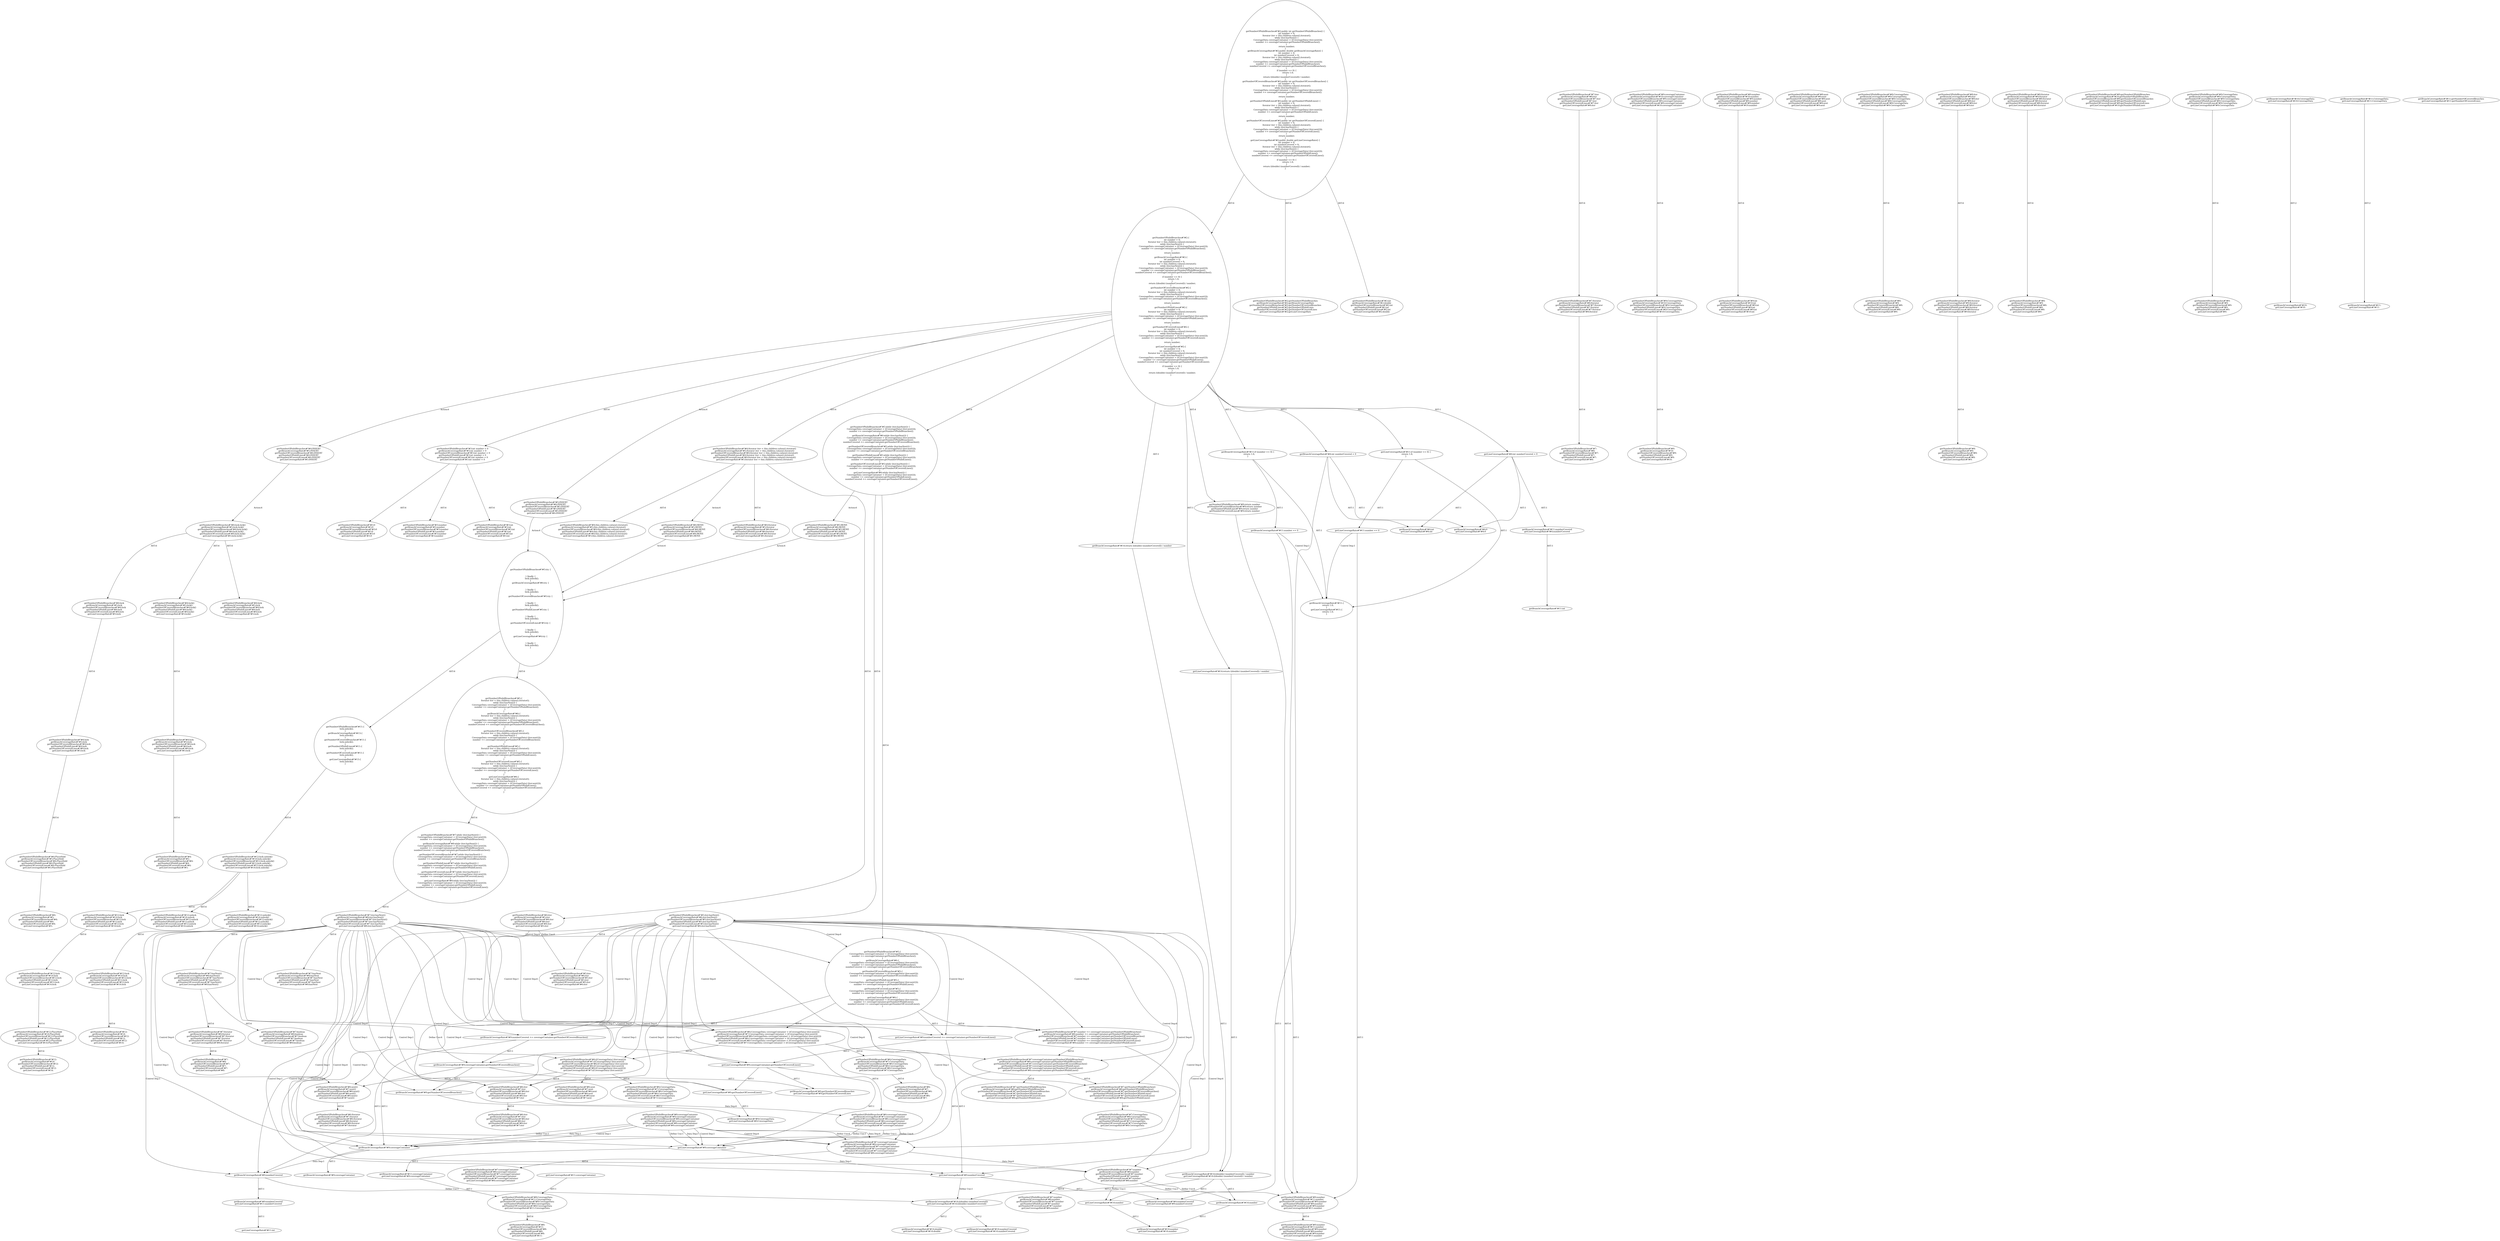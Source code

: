 digraph "Pattern" {
0 [label="getNumberOfValidBranches#?#4:INSERT
getBranchCoverageRate#?#5:INSERT
getNumberOfCoveredBranches#?#4:INSERT
getNumberOfValidLines#?#4:INSERT
getNumberOfCoveredLines#?#4:INSERT
getLineCoverageRate#?#5:INSERT" shape=ellipse]
1 [label="getNumberOfValidBranches#?#2:\{
    int number = 0;
    Iterator iter = this.children.values().iterator();
    while (iter.hasNext()) \{
        CoverageData coverageContainer = ((CoverageData) (iter.next()));
        number += coverageContainer.getNumberOfValidBranches();
    \} 
    return number;
\}
getBranchCoverageRate#?#2:\{
    int number = 0;
    int numberCovered = 0;
    Iterator iter = this.children.values().iterator();
    while (iter.hasNext()) \{
        CoverageData coverageContainer = ((CoverageData) (iter.next()));
        number += coverageContainer.getNumberOfValidBranches();
        numberCovered += coverageContainer.getNumberOfCoveredBranches();
    \} 
    if (number == 0) \{
        return 1.0;
    \}
    return ((double) (numberCovered)) / number;
\}
getNumberOfCoveredBranches#?#2:\{
    int number = 0;
    Iterator iter = this.children.values().iterator();
    while (iter.hasNext()) \{
        CoverageData coverageContainer = ((CoverageData) (iter.next()));
        number += coverageContainer.getNumberOfCoveredBranches();
    \} 
    return number;
\}
getNumberOfValidLines#?#2:\{
    int number = 0;
    Iterator iter = this.children.values().iterator();
    while (iter.hasNext()) \{
        CoverageData coverageContainer = ((CoverageData) (iter.next()));
        number += coverageContainer.getNumberOfValidLines();
    \} 
    return number;
\}
getNumberOfCoveredLines#?#2:\{
    int number = 0;
    Iterator iter = this.children.values().iterator();
    while (iter.hasNext()) \{
        CoverageData coverageContainer = ((CoverageData) (iter.next()));
        number += coverageContainer.getNumberOfCoveredLines();
    \} 
    return number;
\}
getLineCoverageRate#?#2:\{
    int number = 0;
    int numberCovered = 0;
    Iterator iter = this.children.values().iterator();
    while (iter.hasNext()) \{
        CoverageData coverageContainer = ((CoverageData) (iter.next()));
        number += coverageContainer.getNumberOfValidLines();
        numberCovered += coverageContainer.getNumberOfCoveredLines();
    \} 
    if (number == 0) \{
        return 1.0;
    \}
    return ((double) (numberCovered)) / number;
\}" shape=ellipse]
2 [label="getNumberOfValidBranches#?#2:public int getNumberOfValidBranches() \{
    int number = 0;
    Iterator iter = this.children.values().iterator();
    while (iter.hasNext()) \{
        CoverageData coverageContainer = ((CoverageData) (iter.next()));
        number += coverageContainer.getNumberOfValidBranches();
    \} 
    return number;
\}
getBranchCoverageRate#?#2:public double getBranchCoverageRate() \{
    int number = 0;
    int numberCovered = 0;
    Iterator iter = this.children.values().iterator();
    while (iter.hasNext()) \{
        CoverageData coverageContainer = ((CoverageData) (iter.next()));
        number += coverageContainer.getNumberOfValidBranches();
        numberCovered += coverageContainer.getNumberOfCoveredBranches();
    \} 
    if (number == 0) \{
        return 1.0;
    \}
    return ((double) (numberCovered)) / number;
\}
getNumberOfCoveredBranches#?#2:public int getNumberOfCoveredBranches() \{
    int number = 0;
    Iterator iter = this.children.values().iterator();
    while (iter.hasNext()) \{
        CoverageData coverageContainer = ((CoverageData) (iter.next()));
        number += coverageContainer.getNumberOfCoveredBranches();
    \} 
    return number;
\}
getNumberOfValidLines#?#2:public int getNumberOfValidLines() \{
    int number = 0;
    Iterator iter = this.children.values().iterator();
    while (iter.hasNext()) \{
        CoverageData coverageContainer = ((CoverageData) (iter.next()));
        number += coverageContainer.getNumberOfValidLines();
    \} 
    return number;
\}
getNumberOfCoveredLines#?#2:public int getNumberOfCoveredLines() \{
    int number = 0;
    Iterator iter = this.children.values().iterator();
    while (iter.hasNext()) \{
        CoverageData coverageContainer = ((CoverageData) (iter.next()));
        number += coverageContainer.getNumberOfCoveredLines();
    \} 
    return number;
\}
getLineCoverageRate#?#2:public double getLineCoverageRate() \{
    int number = 0;
    int numberCovered = 0;
    Iterator iter = this.children.values().iterator();
    while (iter.hasNext()) \{
        CoverageData coverageContainer = ((CoverageData) (iter.next()));
        number += coverageContainer.getNumberOfValidLines();
        numberCovered += coverageContainer.getNumberOfCoveredLines();
    \} 
    if (number == 0) \{
        return 1.0;
    \}
    return ((double) (numberCovered)) / number;
\}" shape=ellipse]
3 [label="getNumberOfValidBranches#?#2:getNumberOfValidBranches
getBranchCoverageRate#?#2:getBranchCoverageRate
getNumberOfCoveredBranches#?#2:getNumberOfCoveredBranches
getNumberOfValidLines#?#2:getNumberOfValidLines
getNumberOfCoveredLines#?#2:getNumberOfCoveredLines
getLineCoverageRate#?#2:getLineCoverageRate" shape=ellipse]
4 [label="getNumberOfValidBranches#?#2:int
getBranchCoverageRate#?#2:double
getNumberOfCoveredBranches#?#2:int
getNumberOfValidLines#?#2:int
getNumberOfCoveredLines#?#2:int
getLineCoverageRate#?#2:double" shape=ellipse]
5 [label="getNumberOfValidBranches#?#3:int number = 0
getBranchCoverageRate#?#3:int number = 0
getNumberOfCoveredBranches#?#3:int number = 0
getNumberOfValidLines#?#3:int number = 0
getNumberOfCoveredLines#?#3:int number = 0
getLineCoverageRate#?#3:int number = 0" shape=ellipse]
6 [label="getNumberOfValidBranches#?#3:number
getBranchCoverageRate#?#3:number
getNumberOfCoveredBranches#?#3:number
getNumberOfValidLines#?#3:number
getNumberOfCoveredLines#?#3:number
getLineCoverageRate#?#3:number" shape=ellipse]
7 [label="getNumberOfValidBranches#?#3:int
getBranchCoverageRate#?#3:int
getNumberOfCoveredBranches#?#3:int
getNumberOfValidLines#?#3:int
getNumberOfCoveredLines#?#3:int
getLineCoverageRate#?#3:int" shape=ellipse]
8 [label="getNumberOfValidBranches#?#3:0
getBranchCoverageRate#?#3:0
getNumberOfCoveredBranches#?#3:0
getNumberOfValidLines#?#3:0
getNumberOfCoveredLines#?#3:0
getLineCoverageRate#?#3:0" shape=ellipse]
9 [label="getNumberOfValidBranches#?#4:Iterator iter = this.children.values().iterator()
getBranchCoverageRate#?#5:Iterator iter = this.children.values().iterator()
getNumberOfCoveredBranches#?#4:Iterator iter = this.children.values().iterator()
getNumberOfValidLines#?#4:Iterator iter = this.children.values().iterator()
getNumberOfCoveredLines#?#4:Iterator iter = this.children.values().iterator()
getLineCoverageRate#?#5:Iterator iter = this.children.values().iterator()" shape=ellipse]
10 [label="getNumberOfValidBranches#?#4:iter
getBranchCoverageRate#?#5:iter
getNumberOfCoveredBranches#?#4:iter
getNumberOfValidLines#?#4:iter
getNumberOfCoveredLines#?#4:iter
getLineCoverageRate#?#5:iter" shape=ellipse]
11 [label="getNumberOfValidBranches#?#4:Iterator
getBranchCoverageRate#?#5:Iterator
getNumberOfCoveredBranches#?#4:Iterator
getNumberOfValidLines#?#4:Iterator
getNumberOfCoveredLines#?#4:Iterator
getLineCoverageRate#?#5:Iterator" shape=ellipse]
12 [label="getNumberOfValidBranches#?#4:this.children.values().iterator()
getBranchCoverageRate#?#5:this.children.values().iterator()
getNumberOfCoveredBranches#?#4:this.children.values().iterator()
getNumberOfValidLines#?#4:this.children.values().iterator()
getNumberOfCoveredLines#?#4:this.children.values().iterator()
getLineCoverageRate#?#5:this.children.values().iterator()" shape=ellipse]
13 [label="getNumberOfValidBranches#?#4:MOVE
getBranchCoverageRate#?#5:MOVE
getNumberOfCoveredBranches#?#4:MOVE
getNumberOfValidLines#?#4:MOVE
getNumberOfCoveredLines#?#4:MOVE
getLineCoverageRate#?#5:MOVE" shape=ellipse]
14 [label="getNumberOfValidBranches#?#5:try \{


\} finally \{
    lock.unlock();
\}
getBranchCoverageRate#?#6:try \{


\} finally \{
    lock.unlock();
\}
getNumberOfCoveredBranches#?#5:try \{


\} finally \{
    lock.unlock();
\}
getNumberOfValidLines#?#5:try \{


\} finally \{
    lock.unlock();
\}
getNumberOfCoveredLines#?#5:try \{


\} finally \{
    lock.unlock();
\}
getLineCoverageRate#?#6:try \{


\} finally \{
    lock.unlock();
\}" shape=ellipse]
15 [label="getNumberOfValidBranches#?#5:\{
    Iterator iter = this.children.values().iterator();
    while (iter.hasNext()) \{
        CoverageData coverageContainer = ((CoverageData) (iter.next()));
        number += coverageContainer.getNumberOfValidBranches();
    \} 
\}
getBranchCoverageRate#?#6:\{
    Iterator iter = this.children.values().iterator();
    while (iter.hasNext()) \{
        CoverageData coverageContainer = ((CoverageData) (iter.next()));
        number += coverageContainer.getNumberOfValidBranches();
        numberCovered += coverageContainer.getNumberOfCoveredBranches();
    \} 
\}
getNumberOfCoveredBranches#?#5:\{
    Iterator iter = this.children.values().iterator();
    while (iter.hasNext()) \{
        CoverageData coverageContainer = ((CoverageData) (iter.next()));
        number += coverageContainer.getNumberOfCoveredBranches();
    \} 
\}
getNumberOfValidLines#?#5:\{
    Iterator iter = this.children.values().iterator();
    while (iter.hasNext()) \{
        CoverageData coverageContainer = ((CoverageData) (iter.next()));
        number += coverageContainer.getNumberOfValidLines();
    \} 
\}
getNumberOfCoveredLines#?#5:\{
    Iterator iter = this.children.values().iterator();
    while (iter.hasNext()) \{
        CoverageData coverageContainer = ((CoverageData) (iter.next()));
        number += coverageContainer.getNumberOfCoveredLines();
    \} 
\}
getLineCoverageRate#?#6:\{
    Iterator iter = this.children.values().iterator();
    while (iter.hasNext()) \{
        CoverageData coverageContainer = ((CoverageData) (iter.next()));
        number += coverageContainer.getNumberOfValidLines();
        numberCovered += coverageContainer.getNumberOfCoveredLines();
    \} 
\}" shape=ellipse]
16 [label="getNumberOfValidBranches#?#7:while (iter.hasNext()) \{
    CoverageData coverageContainer = ((CoverageData) (iter.next()));
    number += coverageContainer.getNumberOfValidBranches();
\} 
getBranchCoverageRate#?#8:while (iter.hasNext()) \{
    CoverageData coverageContainer = ((CoverageData) (iter.next()));
    number += coverageContainer.getNumberOfValidBranches();
    numberCovered += coverageContainer.getNumberOfCoveredBranches();
\} 
getNumberOfCoveredBranches#?#7:while (iter.hasNext()) \{
    CoverageData coverageContainer = ((CoverageData) (iter.next()));
    number += coverageContainer.getNumberOfCoveredBranches();
\} 
getNumberOfValidLines#?#7:while (iter.hasNext()) \{
    CoverageData coverageContainer = ((CoverageData) (iter.next()));
    number += coverageContainer.getNumberOfValidLines();
\} 
getNumberOfCoveredLines#?#7:while (iter.hasNext()) \{
    CoverageData coverageContainer = ((CoverageData) (iter.next()));
    number += coverageContainer.getNumberOfCoveredLines();
\} 
getLineCoverageRate#?#8:while (iter.hasNext()) \{
    CoverageData coverageContainer = ((CoverageData) (iter.next()));
    number += coverageContainer.getNumberOfValidLines();
    numberCovered += coverageContainer.getNumberOfCoveredLines();
\} " shape=ellipse]
17 [label="getNumberOfValidBranches#?#7:iter.hasNext()
getBranchCoverageRate#?#8:iter.hasNext()
getNumberOfCoveredBranches#?#7:iter.hasNext()
getNumberOfValidLines#?#7:iter.hasNext()
getNumberOfCoveredLines#?#7:iter.hasNext()
getLineCoverageRate#?#8:iter.hasNext()" shape=ellipse]
18 [label="getNumberOfValidBranches#?#7:hasNext
getBranchCoverageRate#?#8:hasNext
getNumberOfCoveredBranches#?#7:hasNext
getNumberOfValidLines#?#7:hasNext
getNumberOfCoveredLines#?#7:hasNext
getLineCoverageRate#?#8:hasNext" shape=ellipse]
19 [label="getNumberOfValidBranches#?#5:iter
getBranchCoverageRate#?#6:iter
getNumberOfCoveredBranches#?#5:iter
getNumberOfValidLines#?#5:iter
getNumberOfCoveredLines#?#5:iter
getLineCoverageRate#?#6:iter" shape=ellipse]
20 [label="getNumberOfValidBranches#?#7:iter
getBranchCoverageRate#?#8:iter
getNumberOfCoveredBranches#?#7:iter
getNumberOfValidLines#?#7:iter
getNumberOfCoveredLines#?#7:iter
getLineCoverageRate#?#8:iter" shape=ellipse]
21 [label="getNumberOfValidBranches#?#7:Iterator
getBranchCoverageRate#?#8:Iterator
getNumberOfCoveredBranches#?#7:Iterator
getNumberOfValidLines#?#7:Iterator
getNumberOfCoveredLines#?#7:Iterator
getLineCoverageRate#?#8:Iterator" shape=ellipse]
22 [label="getNumberOfValidBranches#?#7:
getBranchCoverageRate#?#8:
getNumberOfCoveredBranches#?#7:
getNumberOfValidLines#?#7:
getNumberOfCoveredLines#?#7:
getLineCoverageRate#?#8:" shape=ellipse]
23 [label="getNumberOfValidBranches#?#7:hasNext()
getBranchCoverageRate#?#8:hasNext()
getNumberOfCoveredBranches#?#7:hasNext()
getNumberOfValidLines#?#7:hasNext()
getNumberOfCoveredLines#?#7:hasNext()
getLineCoverageRate#?#8:hasNext()" shape=ellipse]
24 [label="getNumberOfValidBranches#?#7:Iterator
getBranchCoverageRate#?#8:Iterator
getNumberOfCoveredBranches#?#7:Iterator
getNumberOfValidLines#?#7:Iterator
getNumberOfCoveredLines#?#7:Iterator
getLineCoverageRate#?#8:Iterator" shape=ellipse]
25 [label="getNumberOfValidBranches#?#7:
getBranchCoverageRate#?#8:
getNumberOfCoveredBranches#?#7:
getNumberOfValidLines#?#7:
getNumberOfCoveredLines#?#7:
getLineCoverageRate#?#8:" shape=ellipse]
26 [label="getNumberOfValidBranches#?#7:boolean
getBranchCoverageRate#?#8:boolean
getNumberOfCoveredBranches#?#7:boolean
getNumberOfValidLines#?#7:boolean
getNumberOfCoveredLines#?#7:boolean
getLineCoverageRate#?#8:boolean" shape=ellipse]
27 [label="getNumberOfValidBranches#?#5:\{
    CoverageData coverageContainer = ((CoverageData) (iter.next()));
    number += coverageContainer.getNumberOfValidBranches();
\}
getBranchCoverageRate#?#6:\{
    CoverageData coverageContainer = ((CoverageData) (iter.next()));
    number += coverageContainer.getNumberOfValidBranches();
    numberCovered += coverageContainer.getNumberOfCoveredBranches();
\}
getNumberOfCoveredBranches#?#5:\{
    CoverageData coverageContainer = ((CoverageData) (iter.next()));
    number += coverageContainer.getNumberOfCoveredBranches();
\}
getNumberOfValidLines#?#5:\{
    CoverageData coverageContainer = ((CoverageData) (iter.next()));
    number += coverageContainer.getNumberOfValidLines();
\}
getNumberOfCoveredLines#?#5:\{
    CoverageData coverageContainer = ((CoverageData) (iter.next()));
    number += coverageContainer.getNumberOfCoveredLines();
\}
getLineCoverageRate#?#6:\{
    CoverageData coverageContainer = ((CoverageData) (iter.next()));
    number += coverageContainer.getNumberOfValidLines();
    numberCovered += coverageContainer.getNumberOfCoveredLines();
\}" shape=ellipse]
28 [label="getNumberOfValidBranches#?#6:CoverageData coverageContainer = ((CoverageData) (iter.next()))
getBranchCoverageRate#?#7:CoverageData coverageContainer = ((CoverageData) (iter.next()))
getNumberOfCoveredBranches#?#6:CoverageData coverageContainer = ((CoverageData) (iter.next()))
getNumberOfValidLines#?#6:CoverageData coverageContainer = ((CoverageData) (iter.next()))
getNumberOfCoveredLines#?#6:CoverageData coverageContainer = ((CoverageData) (iter.next()))
getLineCoverageRate#?#7:CoverageData coverageContainer = ((CoverageData) (iter.next()))" shape=ellipse]
29 [label="getNumberOfValidBranches#?#8:coverageContainer
getBranchCoverageRate#?#9:coverageContainer
getNumberOfCoveredBranches#?#8:coverageContainer
getNumberOfValidLines#?#8:coverageContainer
getNumberOfCoveredLines#?#8:coverageContainer
getLineCoverageRate#?#9:coverageContainer" shape=ellipse]
30 [label="getNumberOfValidBranches#?#7:coverageContainer
getBranchCoverageRate#?#8:coverageContainer
getNumberOfCoveredBranches#?#7:coverageContainer
getNumberOfValidLines#?#7:coverageContainer
getNumberOfCoveredLines#?#7:coverageContainer
getLineCoverageRate#?#8:coverageContainer" shape=ellipse]
31 [label="getNumberOfValidBranches#?#9:coverageContainer
getBranchCoverageRate#?#10:coverageContainer
getNumberOfCoveredBranches#?#9:coverageContainer
getNumberOfValidLines#?#9:coverageContainer
getNumberOfCoveredLines#?#9:coverageContainer
getLineCoverageRate#?#10:coverageContainer" shape=ellipse]
32 [label="getNumberOfValidBranches#?#9:CoverageData
getBranchCoverageRate#?#10:CoverageData
getNumberOfCoveredBranches#?#9:CoverageData
getNumberOfValidLines#?#9:CoverageData
getNumberOfCoveredLines#?#9:CoverageData
getLineCoverageRate#?#10:CoverageData" shape=ellipse]
33 [label="getNumberOfValidBranches#?#9:
getBranchCoverageRate#?#10:
getNumberOfCoveredBranches#?#9:
getNumberOfValidLines#?#9:
getNumberOfCoveredLines#?#9:
getLineCoverageRate#?#10:" shape=ellipse]
34 [label="getNumberOfValidBranches#?#7:number
getBranchCoverageRate#?#8:number
getNumberOfCoveredBranches#?#7:number
getNumberOfValidLines#?#7:number
getNumberOfCoveredLines#?#7:number
getLineCoverageRate#?#8:number" shape=ellipse]
35 [label="getNumberOfValidBranches#?#9:number
getBranchCoverageRate#?#10:number
getNumberOfCoveredBranches#?#9:number
getNumberOfValidLines#?#9:number
getNumberOfCoveredLines#?#9:number
getLineCoverageRate#?#10:number" shape=ellipse]
36 [label="getNumberOfValidBranches#?#9:int
getBranchCoverageRate#?#10:int
getNumberOfCoveredBranches#?#9:int
getNumberOfValidLines#?#9:int
getNumberOfCoveredLines#?#9:int
getLineCoverageRate#?#10:int" shape=ellipse]
37 [label="getNumberOfValidBranches#?#9:number
getBranchCoverageRate#?#11:number
getNumberOfCoveredBranches#?#9:number
getNumberOfValidLines#?#9:number
getNumberOfCoveredLines#?#9:number
getLineCoverageRate#?#11:number" shape=ellipse]
38 [label="getNumberOfValidBranches#?#9:number
getBranchCoverageRate#?#11:number
getNumberOfCoveredBranches#?#9:number
getNumberOfValidLines#?#9:number
getNumberOfCoveredLines#?#9:number
getLineCoverageRate#?#11:number" shape=ellipse]
39 [label="getNumberOfValidBranches#?#7:number
getBranchCoverageRate#?#8:number
getNumberOfCoveredBranches#?#7:number
getNumberOfValidLines#?#7:number
getNumberOfCoveredLines#?#7:number
getLineCoverageRate#?#8:number" shape=ellipse]
40 [label="getNumberOfValidBranches#?#7:coverageContainer
getBranchCoverageRate#?#8:coverageContainer
getNumberOfCoveredBranches#?#7:coverageContainer
getNumberOfValidLines#?#7:coverageContainer
getNumberOfCoveredLines#?#7:coverageContainer
getLineCoverageRate#?#8:coverageContainer" shape=ellipse]
41 [label="getNumberOfValidBranches#?#8:CoverageData
getBranchCoverageRate#?#11:CoverageData
getNumberOfCoveredBranches#?#8:CoverageData
getNumberOfValidLines#?#8:CoverageData
getNumberOfCoveredLines#?#8:CoverageData
getLineCoverageRate#?#11:CoverageData" shape=ellipse]
42 [label="getNumberOfValidBranches#?#8:
getBranchCoverageRate#?#11:
getNumberOfCoveredBranches#?#8:
getNumberOfValidLines#?#8:
getNumberOfCoveredLines#?#8:
getLineCoverageRate#?#11:" shape=ellipse]
43 [label="getNumberOfValidBranches#?#6:((CoverageData) (iter.next()))
getBranchCoverageRate#?#7:((CoverageData) (iter.next()))
getNumberOfCoveredBranches#?#6:((CoverageData) (iter.next()))
getNumberOfValidLines#?#6:((CoverageData) (iter.next()))
getNumberOfCoveredLines#?#6:((CoverageData) (iter.next()))
getLineCoverageRate#?#7:((CoverageData) (iter.next()))" shape=ellipse]
44 [label="getNumberOfValidBranches#?#8:next
getBranchCoverageRate#?#9:next
getNumberOfCoveredBranches#?#8:next
getNumberOfValidLines#?#8:next
getNumberOfCoveredLines#?#8:next
getLineCoverageRate#?#9:next" shape=ellipse]
45 [label="getNumberOfValidBranches#?#8:CoverageData
getBranchCoverageRate#?#9:CoverageData
getNumberOfCoveredBranches#?#8:CoverageData
getNumberOfValidLines#?#8:CoverageData
getNumberOfCoveredLines#?#8:CoverageData
getLineCoverageRate#?#9:CoverageData" shape=ellipse]
46 [label="getNumberOfValidBranches#?#8:
getBranchCoverageRate#?#9:
getNumberOfCoveredBranches#?#8:
getNumberOfValidLines#?#8:
getNumberOfCoveredLines#?#8:
getLineCoverageRate#?#9:" shape=ellipse]
47 [label="getNumberOfValidBranches#?#6:iter
getBranchCoverageRate#?#7:iter
getNumberOfCoveredBranches#?#6:iter
getNumberOfValidLines#?#6:iter
getNumberOfCoveredLines#?#6:iter
getLineCoverageRate#?#7:iter" shape=ellipse]
48 [label="getNumberOfValidBranches#?#8:iter
getBranchCoverageRate#?#9:iter
getNumberOfCoveredBranches#?#8:iter
getNumberOfValidLines#?#8:iter
getNumberOfCoveredLines#?#8:iter
getLineCoverageRate#?#9:iter" shape=ellipse]
49 [label="getNumberOfValidBranches#?#8:Iterator
getBranchCoverageRate#?#9:Iterator
getNumberOfCoveredBranches#?#8:Iterator
getNumberOfValidLines#?#8:Iterator
getNumberOfCoveredLines#?#8:Iterator
getLineCoverageRate#?#9:Iterator" shape=ellipse]
50 [label="getNumberOfValidBranches#?#8:
getBranchCoverageRate#?#9:
getNumberOfCoveredBranches#?#8:
getNumberOfValidLines#?#8:
getNumberOfCoveredLines#?#8:
getLineCoverageRate#?#9:" shape=ellipse]
51 [label="getNumberOfValidBranches#?#6:next()
getBranchCoverageRate#?#7:next()
getNumberOfCoveredBranches#?#6:next()
getNumberOfValidLines#?#6:next()
getNumberOfCoveredLines#?#6:next()
getLineCoverageRate#?#7:next()" shape=ellipse]
52 [label="getNumberOfValidBranches#?#8:Iterator
getBranchCoverageRate#?#9:Iterator
getNumberOfCoveredBranches#?#8:Iterator
getNumberOfValidLines#?#8:Iterator
getNumberOfCoveredLines#?#8:Iterator
getLineCoverageRate#?#9:Iterator" shape=ellipse]
53 [label="getNumberOfValidBranches#?#8:
getBranchCoverageRate#?#9:
getNumberOfCoveredBranches#?#8:
getNumberOfValidLines#?#8:
getNumberOfCoveredLines#?#8:
getLineCoverageRate#?#9:" shape=ellipse]
54 [label="getNumberOfValidBranches#?#7:number += coverageContainer.getNumberOfValidBranches()
getBranchCoverageRate#?#8:number += coverageContainer.getNumberOfValidBranches()
getNumberOfCoveredBranches#?#7:number += coverageContainer.getNumberOfCoveredBranches()
getNumberOfValidLines#?#7:number += coverageContainer.getNumberOfValidLines()
getNumberOfCoveredLines#?#7:number += coverageContainer.getNumberOfCoveredLines()
getLineCoverageRate#?#8:number += coverageContainer.getNumberOfValidLines()" shape=ellipse]
55 [label="getNumberOfValidBranches#?#7:coverageContainer.getNumberOfValidBranches()
getBranchCoverageRate#?#8:coverageContainer.getNumberOfValidBranches()
getNumberOfCoveredBranches#?#7:coverageContainer.getNumberOfCoveredBranches()
getNumberOfValidLines#?#7:coverageContainer.getNumberOfValidLines()
getNumberOfCoveredLines#?#7:coverageContainer.getNumberOfCoveredLines()
getLineCoverageRate#?#8:coverageContainer.getNumberOfValidLines()" shape=ellipse]
56 [label="getNumberOfValidBranches#?#9:getNumberOfValidBranches
getBranchCoverageRate#?#10:getNumberOfValidBranches
getNumberOfCoveredBranches#?#9:getNumberOfCoveredBranches
getNumberOfValidLines#?#9:getNumberOfValidLines
getNumberOfCoveredLines#?#9:getNumberOfCoveredLines
getLineCoverageRate#?#10:getNumberOfValidLines" shape=ellipse]
57 [label="getNumberOfValidBranches#?#7:getNumberOfValidBranches()
getBranchCoverageRate#?#8:getNumberOfValidBranches()
getNumberOfCoveredBranches#?#7:getNumberOfCoveredBranches()
getNumberOfValidLines#?#7:getNumberOfValidLines()
getNumberOfCoveredLines#?#7:getNumberOfCoveredLines()
getLineCoverageRate#?#8:getNumberOfValidLines()" shape=ellipse]
58 [label="getNumberOfValidBranches#?#9:CoverageData
getBranchCoverageRate#?#9:CoverageData
getNumberOfCoveredBranches#?#9:CoverageData
getNumberOfValidLines#?#9:CoverageData
getNumberOfCoveredLines#?#9:CoverageData
getLineCoverageRate#?#9:CoverageData" shape=ellipse]
59 [label="getNumberOfValidBranches#?#9:
getBranchCoverageRate#?#9:
getNumberOfCoveredBranches#?#9:
getNumberOfValidLines#?#9:
getNumberOfCoveredLines#?#9:
getLineCoverageRate#?#9:" shape=ellipse]
60 [label="getNumberOfValidBranches#?#6:coverageContainer
getBranchCoverageRate#?#7:coverageContainer
getNumberOfCoveredBranches#?#6:coverageContainer
getNumberOfValidLines#?#6:coverageContainer
getNumberOfCoveredLines#?#6:coverageContainer
getLineCoverageRate#?#7:coverageContainer" shape=ellipse]
61 [label="getNumberOfValidBranches#?#6:CoverageData
getBranchCoverageRate#?#7:CoverageData
getNumberOfCoveredBranches#?#6:CoverageData
getNumberOfValidLines#?#6:CoverageData
getNumberOfCoveredLines#?#6:CoverageData
getLineCoverageRate#?#7:CoverageData" shape=ellipse]
62 [label="getNumberOfValidBranches#?#6:
getBranchCoverageRate#?#7:
getNumberOfCoveredBranches#?#6:
getNumberOfValidLines#?#6:
getNumberOfCoveredLines#?#6:
getLineCoverageRate#?#7:" shape=ellipse]
63 [label="getNumberOfValidBranches#?#6:next
getBranchCoverageRate#?#7:next
getNumberOfCoveredBranches#?#6:next
getNumberOfValidLines#?#6:next
getNumberOfCoveredLines#?#6:next
getLineCoverageRate#?#7:next" shape=ellipse]
64 [label="getNumberOfValidBranches#?#6:CoverageData
getBranchCoverageRate#?#7:CoverageData
getNumberOfCoveredBranches#?#6:CoverageData
getNumberOfValidLines#?#6:CoverageData
getNumberOfCoveredLines#?#6:CoverageData
getLineCoverageRate#?#7:CoverageData" shape=ellipse]
65 [label="getNumberOfValidBranches#?#6:iter
getBranchCoverageRate#?#7:iter
getNumberOfCoveredBranches#?#6:iter
getNumberOfValidLines#?#6:iter
getNumberOfCoveredLines#?#6:iter
getLineCoverageRate#?#7:iter" shape=ellipse]
66 [label="getNumberOfValidBranches#?#6:Iterator
getBranchCoverageRate#?#7:Iterator
getNumberOfCoveredBranches#?#6:Iterator
getNumberOfValidLines#?#6:Iterator
getNumberOfCoveredLines#?#6:Iterator
getLineCoverageRate#?#7:Iterator" shape=ellipse]
67 [label="getNumberOfValidBranches#?#7:getNumberOfValidBranches
getBranchCoverageRate#?#8:getNumberOfValidBranches
getNumberOfCoveredBranches#?#7:getNumberOfCoveredBranches
getNumberOfValidLines#?#7:getNumberOfValidLines
getNumberOfCoveredLines#?#7:getNumberOfCoveredLines
getLineCoverageRate#?#8:getNumberOfValidLines" shape=ellipse]
68 [label="getNumberOfValidBranches#?#7:CoverageData
getBranchCoverageRate#?#8:CoverageData
getNumberOfCoveredBranches#?#7:CoverageData
getNumberOfValidLines#?#7:CoverageData
getNumberOfCoveredLines#?#7:CoverageData
getLineCoverageRate#?#8:CoverageData" shape=ellipse]
69 [label="getNumberOfValidBranches#?#11:\{
    lock.unlock();
\}
getBranchCoverageRate#?#13:\{
    lock.unlock();
\}
getNumberOfCoveredBranches#?#11:\{
    lock.unlock();
\}
getNumberOfValidLines#?#11:\{
    lock.unlock();
\}
getNumberOfCoveredLines#?#11:\{
    lock.unlock();
\}
getLineCoverageRate#?#13:\{
    lock.unlock();
\}" shape=ellipse]
70 [label="getNumberOfValidBranches#?#12:lock.unlock()
getBranchCoverageRate#?#14:lock.unlock()
getNumberOfCoveredBranches#?#12:lock.unlock()
getNumberOfValidLines#?#12:lock.unlock()
getNumberOfCoveredLines#?#12:lock.unlock()
getLineCoverageRate#?#14:lock.unlock()" shape=ellipse]
71 [label="getNumberOfValidBranches#?#12:unlock
getBranchCoverageRate#?#14:unlock
getNumberOfCoveredBranches#?#12:unlock
getNumberOfValidLines#?#12:unlock
getNumberOfCoveredLines#?#12:unlock
getLineCoverageRate#?#14:unlock" shape=ellipse]
72 [label="getNumberOfValidBranches#?#12:lock
getBranchCoverageRate#?#14:lock
getNumberOfCoveredBranches#?#12:lock
getNumberOfValidLines#?#12:lock
getNumberOfCoveredLines#?#12:lock
getLineCoverageRate#?#14:lock" shape=ellipse]
73 [label="getNumberOfValidBranches#?#12:lock
getBranchCoverageRate#?#14:lock
getNumberOfCoveredBranches#?#12:lock
getNumberOfValidLines#?#12:lock
getNumberOfCoveredLines#?#12:lock
getLineCoverageRate#?#14:lock" shape=ellipse]
74 [label="getNumberOfValidBranches#?#12:PlaceHold
getBranchCoverageRate#?#14:PlaceHold
getNumberOfCoveredBranches#?#12:PlaceHold
getNumberOfValidLines#?#12:PlaceHold
getNumberOfCoveredLines#?#12:PlaceHold
getLineCoverageRate#?#14:PlaceHold" shape=ellipse]
75 [label="getNumberOfValidBranches#?#12:
getBranchCoverageRate#?#14:
getNumberOfCoveredBranches#?#12:
getNumberOfValidLines#?#12:
getNumberOfCoveredLines#?#12:
getLineCoverageRate#?#14:" shape=ellipse]
76 [label="getNumberOfValidBranches#?#12:unlock()
getBranchCoverageRate#?#14:unlock()
getNumberOfCoveredBranches#?#12:unlock()
getNumberOfValidLines#?#12:unlock()
getNumberOfCoveredLines#?#12:unlock()
getLineCoverageRate#?#14:unlock()" shape=ellipse]
77 [label="getNumberOfValidBranches#?#12:lock
getBranchCoverageRate#?#14:lock
getNumberOfCoveredBranches#?#12:lock
getNumberOfValidLines#?#12:lock
getNumberOfCoveredLines#?#12:lock
getLineCoverageRate#?#14:lock" shape=ellipse]
78 [label="getNumberOfValidBranches#?#12:
getBranchCoverageRate#?#14:
getNumberOfCoveredBranches#?#12:
getNumberOfValidLines#?#12:
getNumberOfCoveredLines#?#12:
getLineCoverageRate#?#14:" shape=ellipse]
79 [label="getNumberOfValidBranches#?#5:while (iter.hasNext()) \{
    CoverageData coverageContainer = ((CoverageData) (iter.next()));
    number += coverageContainer.getNumberOfValidBranches();
\} 
getBranchCoverageRate#?#6:while (iter.hasNext()) \{
    CoverageData coverageContainer = ((CoverageData) (iter.next()));
    number += coverageContainer.getNumberOfValidBranches();
    numberCovered += coverageContainer.getNumberOfCoveredBranches();
\} 
getNumberOfCoveredBranches#?#5:while (iter.hasNext()) \{
    CoverageData coverageContainer = ((CoverageData) (iter.next()));
    number += coverageContainer.getNumberOfCoveredBranches();
\} 
getNumberOfValidLines#?#5:while (iter.hasNext()) \{
    CoverageData coverageContainer = ((CoverageData) (iter.next()));
    number += coverageContainer.getNumberOfValidLines();
\} 
getNumberOfCoveredLines#?#5:while (iter.hasNext()) \{
    CoverageData coverageContainer = ((CoverageData) (iter.next()));
    number += coverageContainer.getNumberOfCoveredLines();
\} 
getLineCoverageRate#?#6:while (iter.hasNext()) \{
    CoverageData coverageContainer = ((CoverageData) (iter.next()));
    number += coverageContainer.getNumberOfValidLines();
    numberCovered += coverageContainer.getNumberOfCoveredLines();
\} " shape=ellipse]
80 [label="getNumberOfValidBranches#?#5:iter.hasNext()
getBranchCoverageRate#?#6:iter.hasNext()
getNumberOfCoveredBranches#?#5:iter.hasNext()
getNumberOfValidLines#?#5:iter.hasNext()
getNumberOfCoveredLines#?#5:iter.hasNext()
getLineCoverageRate#?#6:iter.hasNext()" shape=ellipse]
81 [label="getNumberOfValidBranches#?#5:MOVE
getBranchCoverageRate#?#6:MOVE
getNumberOfCoveredBranches#?#5:MOVE
getNumberOfValidLines#?#5:MOVE
getNumberOfCoveredLines#?#5:MOVE
getLineCoverageRate#?#6:MOVE" shape=ellipse]
82 [label="getNumberOfValidBranches#?#9:return number
getNumberOfCoveredBranches#?#9:return number
getNumberOfValidLines#?#9:return number
getNumberOfCoveredLines#?#9:return number" shape=ellipse]
83 [label="getNumberOfValidBranches#?#5:INSERT
getBranchCoverageRate#?#6:INSERT
getNumberOfCoveredBranches#?#5:INSERT
getNumberOfValidLines#?#5:INSERT
getNumberOfCoveredLines#?#5:INSERT
getLineCoverageRate#?#6:INSERT" shape=ellipse]
84 [label="getNumberOfValidBranches#?#4:lock.lock()
getBranchCoverageRate#?#5:lock.lock()
getNumberOfCoveredBranches#?#4:lock.lock()
getNumberOfValidLines#?#4:lock.lock()
getNumberOfCoveredLines#?#4:lock.lock()
getLineCoverageRate#?#5:lock.lock()" shape=ellipse]
85 [label="getNumberOfValidBranches#?#4:lock
getBranchCoverageRate#?#5:lock
getNumberOfCoveredBranches#?#4:lock
getNumberOfValidLines#?#4:lock
getNumberOfCoveredLines#?#4:lock
getLineCoverageRate#?#5:lock" shape=ellipse]
86 [label="getNumberOfValidBranches#?#4:lock
getBranchCoverageRate#?#5:lock
getNumberOfCoveredBranches#?#4:lock
getNumberOfValidLines#?#4:lock
getNumberOfCoveredLines#?#4:lock
getLineCoverageRate#?#5:lock" shape=ellipse]
87 [label="getNumberOfValidBranches#?#4:lock
getBranchCoverageRate#?#5:lock
getNumberOfCoveredBranches#?#4:lock
getNumberOfValidLines#?#4:lock
getNumberOfCoveredLines#?#4:lock
getLineCoverageRate#?#5:lock" shape=ellipse]
88 [label="getNumberOfValidBranches#?#4:PlaceHold
getBranchCoverageRate#?#5:PlaceHold
getNumberOfCoveredBranches#?#4:PlaceHold
getNumberOfValidLines#?#4:PlaceHold
getNumberOfCoveredLines#?#4:PlaceHold
getLineCoverageRate#?#5:PlaceHold" shape=ellipse]
89 [label="getNumberOfValidBranches#?#4:
getBranchCoverageRate#?#5:
getNumberOfCoveredBranches#?#4:
getNumberOfValidLines#?#4:
getNumberOfCoveredLines#?#4:
getLineCoverageRate#?#5:" shape=ellipse]
90 [label="getNumberOfValidBranches#?#4:lock()
getBranchCoverageRate#?#5:lock()
getNumberOfCoveredBranches#?#4:lock()
getNumberOfValidLines#?#4:lock()
getNumberOfCoveredLines#?#4:lock()
getLineCoverageRate#?#5:lock()" shape=ellipse]
91 [label="getNumberOfValidBranches#?#4:lock
getBranchCoverageRate#?#5:lock
getNumberOfCoveredBranches#?#4:lock
getNumberOfValidLines#?#4:lock
getNumberOfCoveredLines#?#4:lock
getLineCoverageRate#?#5:lock" shape=ellipse]
92 [label="getNumberOfValidBranches#?#4:
getBranchCoverageRate#?#5:
getNumberOfCoveredBranches#?#4:
getNumberOfValidLines#?#4:
getNumberOfCoveredLines#?#4:
getLineCoverageRate#?#5:" shape=ellipse]
93 [label="getBranchCoverageRate#?#9:numberCovered" shape=ellipse]
94 [label="getBranchCoverageRate#?#4:0
getLineCoverageRate#?#4:0" shape=ellipse]
95 [label="getBranchCoverageRate#?#14:number" shape=ellipse]
96 [label="getBranchCoverageRate#?#9:coverageContainer" shape=ellipse]
97 [label="getBranchCoverageRate#?#14:((double) (numberCovered))
getLineCoverageRate#?#14:((double) (numberCovered))" shape=ellipse]
98 [label="getBranchCoverageRate#?#11:number == 0" shape=ellipse]
99 [label="getBranchCoverageRate#?#10:
getLineCoverageRate#?#10:" shape=ellipse]
100 [label="getBranchCoverageRate#?#9:numberCovered += coverageContainer.getNumberOfCoveredBranches()" shape=ellipse]
101 [label="getBranchCoverageRate#?#9:coverageContainer.getNumberOfCoveredBranches()" shape=ellipse]
102 [label="getBranchCoverageRate#?#14:return ((double) (numberCovered)) / number" shape=ellipse]
103 [label="getBranchCoverageRate#?#11:
getLineCoverageRate#?#11:" shape=ellipse]
104 [label="getBranchCoverageRate#?#14:((double) (numberCovered)) / number
getLineCoverageRate#?#14:((double) (numberCovered)) / number" shape=ellipse]
105 [label="getBranchCoverageRate#?#11:if (number == 0) \{
    return 1.0;
\}" shape=ellipse]
106 [label="getBranchCoverageRate#?#11:\{
    return 1.0;
\}
getLineCoverageRate#?#11:\{
    return 1.0;
\}" shape=ellipse]
107 [label="getBranchCoverageRate#?#11:getNumberOfCoveredBranches
getLineCoverageRate#?#11:getNumberOfCoveredLines" shape=ellipse]
108 [label="getBranchCoverageRate#?#9:getNumberOfCoveredBranches
getLineCoverageRate#?#9:getNumberOfCoveredLines" shape=ellipse]
109 [label="getBranchCoverageRate#?#9:getNumberOfCoveredBranches()" shape=ellipse]
110 [label="getBranchCoverageRate#?#14:number
getLineCoverageRate#?#14:number" shape=ellipse]
111 [label="getBranchCoverageRate#?#4:int numberCovered = 0" shape=ellipse]
112 [label="getBranchCoverageRate#?#11:numberCovered
getLineCoverageRate#?#4:numberCovered" shape=ellipse]
113 [label="getBranchCoverageRate#?#14:numberCovered
getLineCoverageRate#?#14:numberCovered" shape=ellipse]
114 [label="getBranchCoverageRate#?#9:numberCovered
getLineCoverageRate#?#11:numberCovered" shape=ellipse]
115 [label="getBranchCoverageRate#?#4:numberCovered
getLineCoverageRate#?#9:numberCovered" shape=ellipse]
116 [label="getBranchCoverageRate#?#11:coverageContainer
getLineCoverageRate#?#9:coverageContainer" shape=ellipse]
117 [label="getBranchCoverageRate#?#9:coverageContainer" shape=ellipse]
118 [label="getBranchCoverageRate#?#14:double
getLineCoverageRate#?#14:double" shape=ellipse]
119 [label="getBranchCoverageRate#?#10:CoverageData
getLineCoverageRate#?#10:CoverageData" shape=ellipse]
120 [label="getBranchCoverageRate#?#11:CoverageData
getLineCoverageRate#?#11:CoverageData" shape=ellipse]
121 [label="getBranchCoverageRate#?#9:CoverageData
getLineCoverageRate#?#9:CoverageData" shape=ellipse]
122 [label="getBranchCoverageRate#?#4:int
getLineCoverageRate#?#4:int" shape=ellipse]
123 [label="getBranchCoverageRate#?#11:int" shape=ellipse]
124 [label="getLineCoverageRate#?#14:number" shape=ellipse]
125 [label="getLineCoverageRate#?#9:coverageContainer" shape=ellipse]
126 [label="getLineCoverageRate#?#9:numberCovered" shape=ellipse]
127 [label="getLineCoverageRate#?#9:numberCovered += coverageContainer.getNumberOfCoveredLines()" shape=ellipse]
128 [label="getLineCoverageRate#?#9:coverageContainer.getNumberOfCoveredLines()" shape=ellipse]
129 [label="getLineCoverageRate#?#11:if (number == 0) \{
    return 1.0;
\}" shape=ellipse]
130 [label="getLineCoverageRate#?#11:number == 0" shape=ellipse]
131 [label="getLineCoverageRate#?#14:return ((double) (numberCovered)) / number" shape=ellipse]
132 [label="getLineCoverageRate#?#9:getNumberOfCoveredLines()" shape=ellipse]
133 [label="getLineCoverageRate#?#11:int" shape=ellipse]
134 [label="getLineCoverageRate#?#4:int numberCovered = 0" shape=ellipse]
135 [label="getLineCoverageRate#?#11:coverageContainer" shape=ellipse]
0 -> 84 [label="Action:6"];
1 -> 0 [label="Action:6"];
1 -> 5 [label="AST:6"];
1 -> 9 [label="AST:6"];
1 -> 79 [label="AST:6"];
1 -> 82 [label="AST:4"];
1 -> 83 [label="Action:6"];
1 -> 102 [label="AST:1"];
1 -> 105 [label="AST:1"];
1 -> 111 [label="AST:1"];
1 -> 129 [label="AST:1"];
1 -> 131 [label="AST:1"];
1 -> 134 [label="AST:1"];
2 -> 1 [label="AST:6"];
2 -> 3 [label="AST:6"];
2 -> 4 [label="AST:6"];
5 -> 6 [label="AST:6"];
5 -> 7 [label="AST:6"];
5 -> 8 [label="AST:6"];
9 -> 10 [label="AST:6"];
9 -> 11 [label="AST:6"];
9 -> 12 [label="AST:6"];
9 -> 13 [label="Action:6"];
10 -> 19 [label="Define Use:6"];
10 -> 47 [label="Define Use:6"];
13 -> 14 [label="Action:6"];
14 -> 15 [label="AST:6"];
14 -> 69 [label="AST:6"];
15 -> 16 [label="AST:6"];
16 -> 17 [label="AST:6"];
17 -> 18 [label="AST:6"];
17 -> 23 [label="AST:6"];
17 -> 27 [label="Control Dep:6"];
17 -> 28 [label="Control Dep:6"];
17 -> 43 [label="Control Dep:6"];
17 -> 51 [label="Control Dep:6"];
17 -> 47 [label="Control Dep:6"];
17 -> 54 [label="Control Dep:6"];
17 -> 34 [label="Control Dep:6"];
17 -> 55 [label="Control Dep:6"];
17 -> 57 [label="Control Dep:6"];
17 -> 30 [label="Control Dep:6"];
17 -> 93 [label="Control Dep:1"];
17 -> 96 [label="Control Dep:1"];
17 -> 100 [label="Control Dep:1"];
17 -> 101 [label="Control Dep:1"];
17 -> 109 [label="Control Dep:1"];
17 -> 125 [label="Control Dep:1"];
17 -> 126 [label="Control Dep:1"];
17 -> 127 [label="Control Dep:1"];
17 -> 128 [label="Control Dep:1"];
17 -> 132 [label="Control Dep:1"];
20 -> 21 [label="AST:6"];
21 -> 22 [label="AST:6"];
23 -> 24 [label="AST:6"];
23 -> 26 [label="AST:6"];
24 -> 25 [label="AST:6"];
27 -> 28 [label="AST:6"];
27 -> 54 [label="AST:6"];
27 -> 100 [label="AST:1"];
27 -> 127 [label="AST:1"];
28 -> 60 [label="AST:6"];
28 -> 61 [label="AST:6"];
28 -> 43 [label="AST:6"];
29 -> 30 [label="Define Use:6"];
29 -> 30 [label="Data Dep:6"];
29 -> 30 [label="Control Dep:6"];
29 -> 96 [label="Define Use:1"];
29 -> 96 [label="Data Dep:1"];
29 -> 96 [label="Control Dep:1"];
29 -> 125 [label="Define Use:1"];
29 -> 125 [label="Data Dep:1"];
29 -> 125 [label="Control Dep:1"];
30 -> 40 [label="AST:6"];
30 -> 34 [label="Data Dep:6"];
31 -> 32 [label="AST:6"];
32 -> 33 [label="AST:6"];
34 -> 39 [label="AST:6"];
34 -> 37 [label="Define Use:6"];
34 -> 95 [label="Define Use:1"];
34 -> 124 [label="Define Use:1"];
35 -> 36 [label="AST:6"];
37 -> 38 [label="AST:6"];
41 -> 42 [label="AST:6"];
43 -> 63 [label="AST:6"];
43 -> 64 [label="AST:6"];
43 -> 47 [label="AST:6"];
43 -> 51 [label="AST:6"];
45 -> 46 [label="AST:6"];
47 -> 65 [label="AST:6"];
47 -> 60 [label="Data Dep:6"];
48 -> 49 [label="AST:6"];
49 -> 50 [label="AST:6"];
51 -> 66 [label="AST:6"];
52 -> 53 [label="AST:6"];
54 -> 34 [label="AST:6"];
54 -> 55 [label="AST:6"];
55 -> 30 [label="AST:6"];
55 -> 67 [label="AST:6"];
55 -> 57 [label="AST:6"];
57 -> 68 [label="AST:6"];
58 -> 59 [label="AST:6"];
60 -> 30 [label="Define Use:6"];
60 -> 96 [label="Define Use:1"];
60 -> 125 [label="Define Use:1"];
61 -> 62 [label="AST:6"];
69 -> 70 [label="AST:6"];
70 -> 71 [label="AST:6"];
70 -> 72 [label="AST:6"];
70 -> 76 [label="AST:6"];
72 -> 73 [label="AST:6"];
73 -> 74 [label="AST:6"];
74 -> 75 [label="AST:6"];
76 -> 77 [label="AST:6"];
77 -> 78 [label="AST:6"];
79 -> 27 [label="AST:6"];
79 -> 80 [label="AST:6"];
79 -> 81 [label="Action:6"];
80 -> 19 [label="AST:6"];
80 -> 27 [label="Control Dep:6"];
80 -> 28 [label="Control Dep:6"];
80 -> 30 [label="Control Dep:6"];
80 -> 34 [label="Control Dep:6"];
80 -> 43 [label="Control Dep:6"];
80 -> 47 [label="Control Dep:6"];
80 -> 51 [label="Control Dep:6"];
80 -> 54 [label="Control Dep:6"];
80 -> 55 [label="Control Dep:6"];
80 -> 57 [label="Control Dep:6"];
80 -> 93 [label="Control Dep:1"];
80 -> 96 [label="Control Dep:1"];
80 -> 100 [label="Control Dep:1"];
80 -> 101 [label="Control Dep:1"];
80 -> 109 [label="Control Dep:1"];
80 -> 125 [label="Control Dep:1"];
80 -> 126 [label="Control Dep:1"];
80 -> 127 [label="Control Dep:1"];
80 -> 128 [label="Control Dep:1"];
80 -> 132 [label="Control Dep:1"];
81 -> 14 [label="Action:6"];
82 -> 37 [label="AST:4"];
83 -> 14 [label="Action:6"];
84 -> 85 [label="AST:6"];
84 -> 86 [label="AST:6"];
84 -> 90 [label="AST:6"];
86 -> 87 [label="AST:6"];
87 -> 88 [label="AST:6"];
88 -> 89 [label="AST:6"];
90 -> 91 [label="AST:6"];
91 -> 92 [label="AST:6"];
93 -> 114 [label="AST:1"];
93 -> 97 [label="Define Use:1"];
95 -> 110 [label="AST:1"];
96 -> 93 [label="Data Dep:1"];
96 -> 117 [label="AST:1"];
97 -> 118 [label="AST:2"];
97 -> 113 [label="AST:2"];
98 -> 37 [label="AST:1"];
98 -> 106 [label="Control Dep:1"];
100 -> 93 [label="AST:1"];
100 -> 101 [label="AST:1"];
101 -> 96 [label="AST:1"];
101 -> 108 [label="AST:1"];
101 -> 109 [label="AST:1"];
102 -> 104 [label="AST:1"];
104 -> 95 [label="AST:1"];
104 -> 97 [label="AST:2"];
104 -> 124 [label="AST:1"];
105 -> 98 [label="AST:1"];
105 -> 106 [label="AST:1"];
109 -> 121 [label="AST:1"];
111 -> 94 [label="AST:1"];
111 -> 115 [label="AST:1"];
111 -> 122 [label="AST:1"];
112 -> 123 [label="AST:1"];
114 -> 133 [label="AST:1"];
116 -> 41 [label="AST:1"];
119 -> 99 [label="AST:2"];
120 -> 103 [label="AST:2"];
124 -> 110 [label="AST:1"];
125 -> 116 [label="AST:1"];
125 -> 126 [label="Data Dep:1"];
126 -> 115 [label="AST:1"];
126 -> 97 [label="Define Use:1"];
127 -> 126 [label="AST:1"];
127 -> 128 [label="AST:1"];
128 -> 125 [label="AST:1"];
128 -> 108 [label="AST:1"];
128 -> 132 [label="AST:1"];
129 -> 130 [label="AST:1"];
129 -> 106 [label="AST:1"];
130 -> 37 [label="AST:1"];
130 -> 106 [label="Control Dep:1"];
131 -> 104 [label="AST:1"];
132 -> 121 [label="AST:1"];
134 -> 112 [label="AST:1"];
134 -> 122 [label="AST:1"];
134 -> 94 [label="AST:1"];
135 -> 41 [label="AST:1"];
}